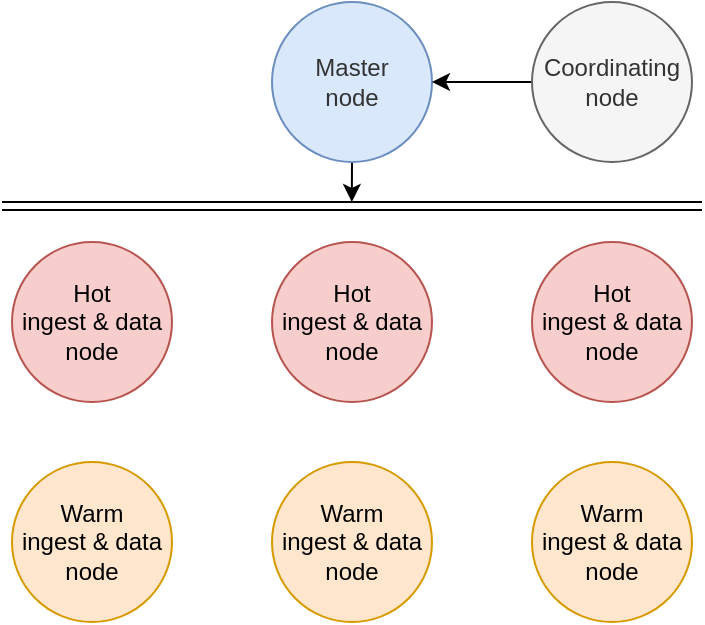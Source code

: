 <mxfile version="15.4.0" type="device"><diagram id="qrOvfVEhxfZX0EjswFDh" name="Page-1"><mxGraphModel dx="1185" dy="710" grid="1" gridSize="10" guides="1" tooltips="1" connect="1" arrows="1" fold="1" page="1" pageScale="1" pageWidth="850" pageHeight="1100" math="0" shadow="0"><root><mxCell id="0"/><mxCell id="1" parent="0"/><mxCell id="Gp8bgPdftNLNyW7x9uh--5" value="Warm&lt;br&gt;ingest &amp;amp; data&lt;br&gt;node" style="ellipse;whiteSpace=wrap;html=1;aspect=fixed;fillColor=#ffe6cc;strokeColor=#d79b00;" vertex="1" parent="1"><mxGeometry x="385" y="330" width="80" height="80" as="geometry"/></mxCell><mxCell id="Gp8bgPdftNLNyW7x9uh--1" value="Hot&lt;br&gt;ingest &amp;amp; data&lt;br&gt;node" style="ellipse;whiteSpace=wrap;html=1;aspect=fixed;fillColor=#f8cecc;strokeColor=#b85450;" vertex="1" parent="1"><mxGeometry x="255" y="220" width="80" height="80" as="geometry"/></mxCell><mxCell id="Gp8bgPdftNLNyW7x9uh--3" value="Hot&lt;br&gt;ingest &amp;amp; data&lt;br&gt;node" style="ellipse;whiteSpace=wrap;html=1;aspect=fixed;fillColor=#f8cecc;strokeColor=#b85450;" vertex="1" parent="1"><mxGeometry x="515" y="220" width="80" height="80" as="geometry"/></mxCell><mxCell id="Gp8bgPdftNLNyW7x9uh--4" value="Warm&lt;br&gt;ingest &amp;amp; data&lt;br&gt;node" style="ellipse;whiteSpace=wrap;html=1;aspect=fixed;fillColor=#ffe6cc;strokeColor=#d79b00;" vertex="1" parent="1"><mxGeometry x="255" y="330" width="80" height="80" as="geometry"/></mxCell><mxCell id="Gp8bgPdftNLNyW7x9uh--6" value="Warm&lt;br&gt;ingest &amp;amp; data&lt;br&gt;node" style="ellipse;whiteSpace=wrap;html=1;aspect=fixed;fillColor=#ffe6cc;strokeColor=#d79b00;" vertex="1" parent="1"><mxGeometry x="515" y="330" width="80" height="80" as="geometry"/></mxCell><mxCell id="Gp8bgPdftNLNyW7x9uh--20" style="edgeStyle=orthogonalEdgeStyle;curved=1;rounded=0;orthogonalLoop=1;jettySize=auto;html=1;exitX=0.5;exitY=1;exitDx=0;exitDy=0;startArrow=none;startFill=0;" edge="1" parent="1" source="Gp8bgPdftNLNyW7x9uh--7"><mxGeometry relative="1" as="geometry"><mxPoint x="424.905" y="200" as="targetPoint"/></mxGeometry></mxCell><mxCell id="Gp8bgPdftNLNyW7x9uh--7" value="&lt;span style=&quot;color: rgb(51 , 51 , 51)&quot;&gt;Master&lt;/span&gt;&lt;br style=&quot;color: rgb(51 , 51 , 51)&quot;&gt;&lt;span style=&quot;color: rgb(51 , 51 , 51)&quot;&gt;node&lt;/span&gt;" style="ellipse;whiteSpace=wrap;html=1;aspect=fixed;fillColor=#dae8fc;strokeColor=#6c8ebf;" vertex="1" parent="1"><mxGeometry x="385" y="100" width="80" height="80" as="geometry"/></mxCell><mxCell id="Gp8bgPdftNLNyW7x9uh--11" style="edgeStyle=orthogonalEdgeStyle;rounded=0;orthogonalLoop=1;jettySize=auto;html=1;exitX=0;exitY=0.5;exitDx=0;exitDy=0;entryX=1;entryY=0.5;entryDx=0;entryDy=0;" edge="1" parent="1" source="Gp8bgPdftNLNyW7x9uh--8" target="Gp8bgPdftNLNyW7x9uh--7"><mxGeometry relative="1" as="geometry"/></mxCell><mxCell id="Gp8bgPdftNLNyW7x9uh--8" value="Coordinating&lt;br&gt;node" style="ellipse;whiteSpace=wrap;html=1;aspect=fixed;fillColor=#f5f5f5;strokeColor=#666666;fontColor=#333333;" vertex="1" parent="1"><mxGeometry x="515" y="100" width="80" height="80" as="geometry"/></mxCell><mxCell id="Gp8bgPdftNLNyW7x9uh--2" value="Hot&lt;br&gt;ingest &amp;amp; data&lt;br&gt;node" style="ellipse;whiteSpace=wrap;html=1;aspect=fixed;fillColor=#f8cecc;strokeColor=#b85450;" vertex="1" parent="1"><mxGeometry x="385" y="220" width="80" height="80" as="geometry"/></mxCell><mxCell id="Gp8bgPdftNLNyW7x9uh--19" value="" style="shape=link;html=1;rounded=0;startArrow=circle;startFill=1;edgeStyle=orthogonalEdgeStyle;curved=1;" edge="1" parent="1"><mxGeometry width="100" relative="1" as="geometry"><mxPoint x="250" y="202" as="sourcePoint"/><mxPoint x="600" y="202" as="targetPoint"/></mxGeometry></mxCell></root></mxGraphModel></diagram></mxfile>